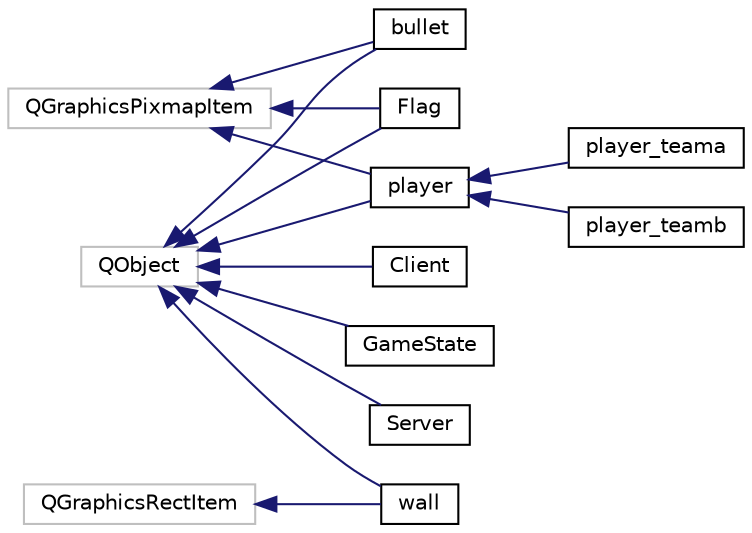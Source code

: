 digraph "Graphical Class Hierarchy"
{
  edge [fontname="Helvetica",fontsize="10",labelfontname="Helvetica",labelfontsize="10"];
  node [fontname="Helvetica",fontsize="10",shape=record];
  rankdir="LR";
  Node1 [label="QGraphicsPixmapItem",height=0.2,width=0.4,color="grey75", fillcolor="white", style="filled"];
  Node1 -> Node2 [dir="back",color="midnightblue",fontsize="10",style="solid",fontname="Helvetica"];
  Node2 [label="bullet",height=0.2,width=0.4,color="black", fillcolor="white", style="filled",URL="$classbullet.html",tooltip="Simulates the bullet. "];
  Node1 -> Node3 [dir="back",color="midnightblue",fontsize="10",style="solid",fontname="Helvetica"];
  Node3 [label="Flag",height=0.2,width=0.4,color="black", fillcolor="white", style="filled",URL="$class_flag.html",tooltip="The Flag class. "];
  Node1 -> Node4 [dir="back",color="midnightblue",fontsize="10",style="solid",fontname="Helvetica"];
  Node4 [label="player",height=0.2,width=0.4,color="black", fillcolor="white", style="filled",URL="$classplayer.html",tooltip="The player class. "];
  Node4 -> Node5 [dir="back",color="midnightblue",fontsize="10",style="solid",fontname="Helvetica"];
  Node5 [label="player_teama",height=0.2,width=0.4,color="black", fillcolor="white", style="filled",URL="$classplayer__teama.html"];
  Node4 -> Node6 [dir="back",color="midnightblue",fontsize="10",style="solid",fontname="Helvetica"];
  Node6 [label="player_teamb",height=0.2,width=0.4,color="black", fillcolor="white", style="filled",URL="$classplayer__teamb.html"];
  Node7 [label="QGraphicsRectItem",height=0.2,width=0.4,color="grey75", fillcolor="white", style="filled"];
  Node7 -> Node8 [dir="back",color="midnightblue",fontsize="10",style="solid",fontname="Helvetica"];
  Node8 [label="wall",height=0.2,width=0.4,color="black", fillcolor="white", style="filled",URL="$classwall.html"];
  Node9 [label="QObject",height=0.2,width=0.4,color="grey75", fillcolor="white", style="filled"];
  Node9 -> Node2 [dir="back",color="midnightblue",fontsize="10",style="solid",fontname="Helvetica"];
  Node9 -> Node10 [dir="back",color="midnightblue",fontsize="10",style="solid",fontname="Helvetica"];
  Node10 [label="Client",height=0.2,width=0.4,color="black", fillcolor="white", style="filled",URL="$class_client.html"];
  Node9 -> Node3 [dir="back",color="midnightblue",fontsize="10",style="solid",fontname="Helvetica"];
  Node9 -> Node11 [dir="back",color="midnightblue",fontsize="10",style="solid",fontname="Helvetica"];
  Node11 [label="GameState",height=0.2,width=0.4,color="black", fillcolor="white", style="filled",URL="$class_game_state.html",tooltip="The GameState class. "];
  Node9 -> Node4 [dir="back",color="midnightblue",fontsize="10",style="solid",fontname="Helvetica"];
  Node9 -> Node12 [dir="back",color="midnightblue",fontsize="10",style="solid",fontname="Helvetica"];
  Node12 [label="Server",height=0.2,width=0.4,color="black", fillcolor="white", style="filled",URL="$class_server.html",tooltip="The Server class. "];
  Node9 -> Node8 [dir="back",color="midnightblue",fontsize="10",style="solid",fontname="Helvetica"];
}
